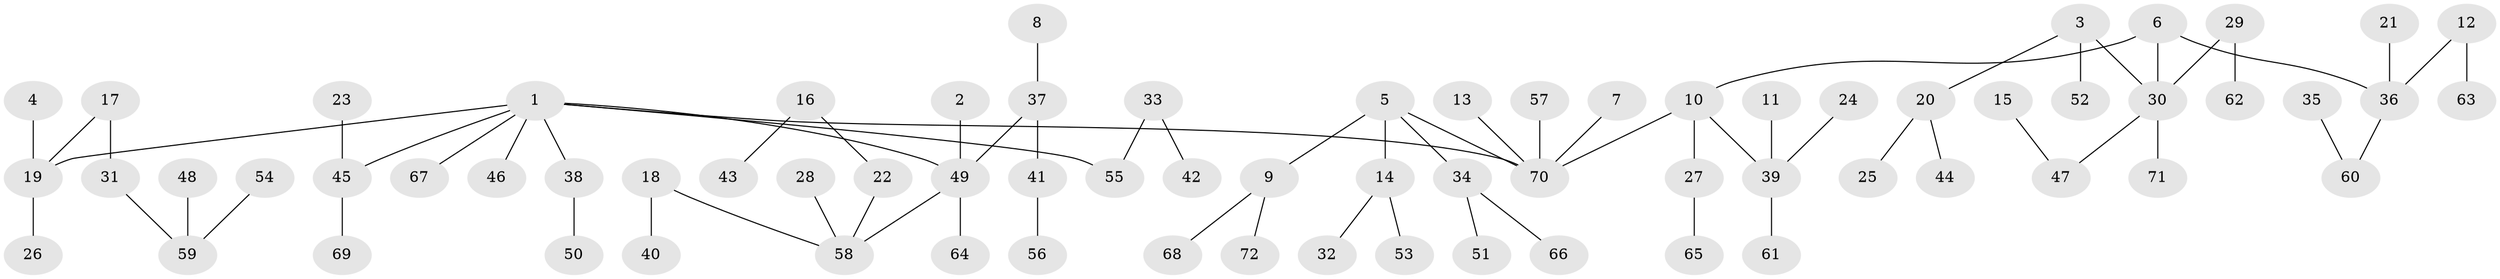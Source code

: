 // original degree distribution, {5: 0.034722222222222224, 8: 0.013888888888888888, 4: 0.0763888888888889, 7: 0.013888888888888888, 1: 0.5069444444444444, 3: 0.08333333333333333, 2: 0.2708333333333333}
// Generated by graph-tools (version 1.1) at 2025/02/03/09/25 03:02:27]
// undirected, 72 vertices, 71 edges
graph export_dot {
graph [start="1"]
  node [color=gray90,style=filled];
  1;
  2;
  3;
  4;
  5;
  6;
  7;
  8;
  9;
  10;
  11;
  12;
  13;
  14;
  15;
  16;
  17;
  18;
  19;
  20;
  21;
  22;
  23;
  24;
  25;
  26;
  27;
  28;
  29;
  30;
  31;
  32;
  33;
  34;
  35;
  36;
  37;
  38;
  39;
  40;
  41;
  42;
  43;
  44;
  45;
  46;
  47;
  48;
  49;
  50;
  51;
  52;
  53;
  54;
  55;
  56;
  57;
  58;
  59;
  60;
  61;
  62;
  63;
  64;
  65;
  66;
  67;
  68;
  69;
  70;
  71;
  72;
  1 -- 19 [weight=1.0];
  1 -- 38 [weight=1.0];
  1 -- 45 [weight=1.0];
  1 -- 46 [weight=1.0];
  1 -- 49 [weight=1.0];
  1 -- 55 [weight=1.0];
  1 -- 67 [weight=1.0];
  1 -- 70 [weight=1.0];
  2 -- 49 [weight=1.0];
  3 -- 20 [weight=1.0];
  3 -- 30 [weight=1.0];
  3 -- 52 [weight=1.0];
  4 -- 19 [weight=1.0];
  5 -- 9 [weight=1.0];
  5 -- 14 [weight=1.0];
  5 -- 34 [weight=1.0];
  5 -- 70 [weight=1.0];
  6 -- 10 [weight=1.0];
  6 -- 30 [weight=1.0];
  6 -- 36 [weight=1.0];
  7 -- 70 [weight=1.0];
  8 -- 37 [weight=1.0];
  9 -- 68 [weight=1.0];
  9 -- 72 [weight=1.0];
  10 -- 27 [weight=1.0];
  10 -- 39 [weight=1.0];
  10 -- 70 [weight=1.0];
  11 -- 39 [weight=1.0];
  12 -- 36 [weight=1.0];
  12 -- 63 [weight=1.0];
  13 -- 70 [weight=1.0];
  14 -- 32 [weight=1.0];
  14 -- 53 [weight=1.0];
  15 -- 47 [weight=1.0];
  16 -- 22 [weight=1.0];
  16 -- 43 [weight=1.0];
  17 -- 19 [weight=1.0];
  17 -- 31 [weight=1.0];
  18 -- 40 [weight=1.0];
  18 -- 58 [weight=1.0];
  19 -- 26 [weight=1.0];
  20 -- 25 [weight=1.0];
  20 -- 44 [weight=1.0];
  21 -- 36 [weight=1.0];
  22 -- 58 [weight=1.0];
  23 -- 45 [weight=1.0];
  24 -- 39 [weight=1.0];
  27 -- 65 [weight=1.0];
  28 -- 58 [weight=1.0];
  29 -- 30 [weight=1.0];
  29 -- 62 [weight=1.0];
  30 -- 47 [weight=1.0];
  30 -- 71 [weight=1.0];
  31 -- 59 [weight=1.0];
  33 -- 42 [weight=1.0];
  33 -- 55 [weight=1.0];
  34 -- 51 [weight=1.0];
  34 -- 66 [weight=1.0];
  35 -- 60 [weight=1.0];
  36 -- 60 [weight=1.0];
  37 -- 41 [weight=1.0];
  37 -- 49 [weight=1.0];
  38 -- 50 [weight=1.0];
  39 -- 61 [weight=1.0];
  41 -- 56 [weight=1.0];
  45 -- 69 [weight=1.0];
  48 -- 59 [weight=1.0];
  49 -- 58 [weight=1.0];
  49 -- 64 [weight=1.0];
  54 -- 59 [weight=1.0];
  57 -- 70 [weight=1.0];
}

